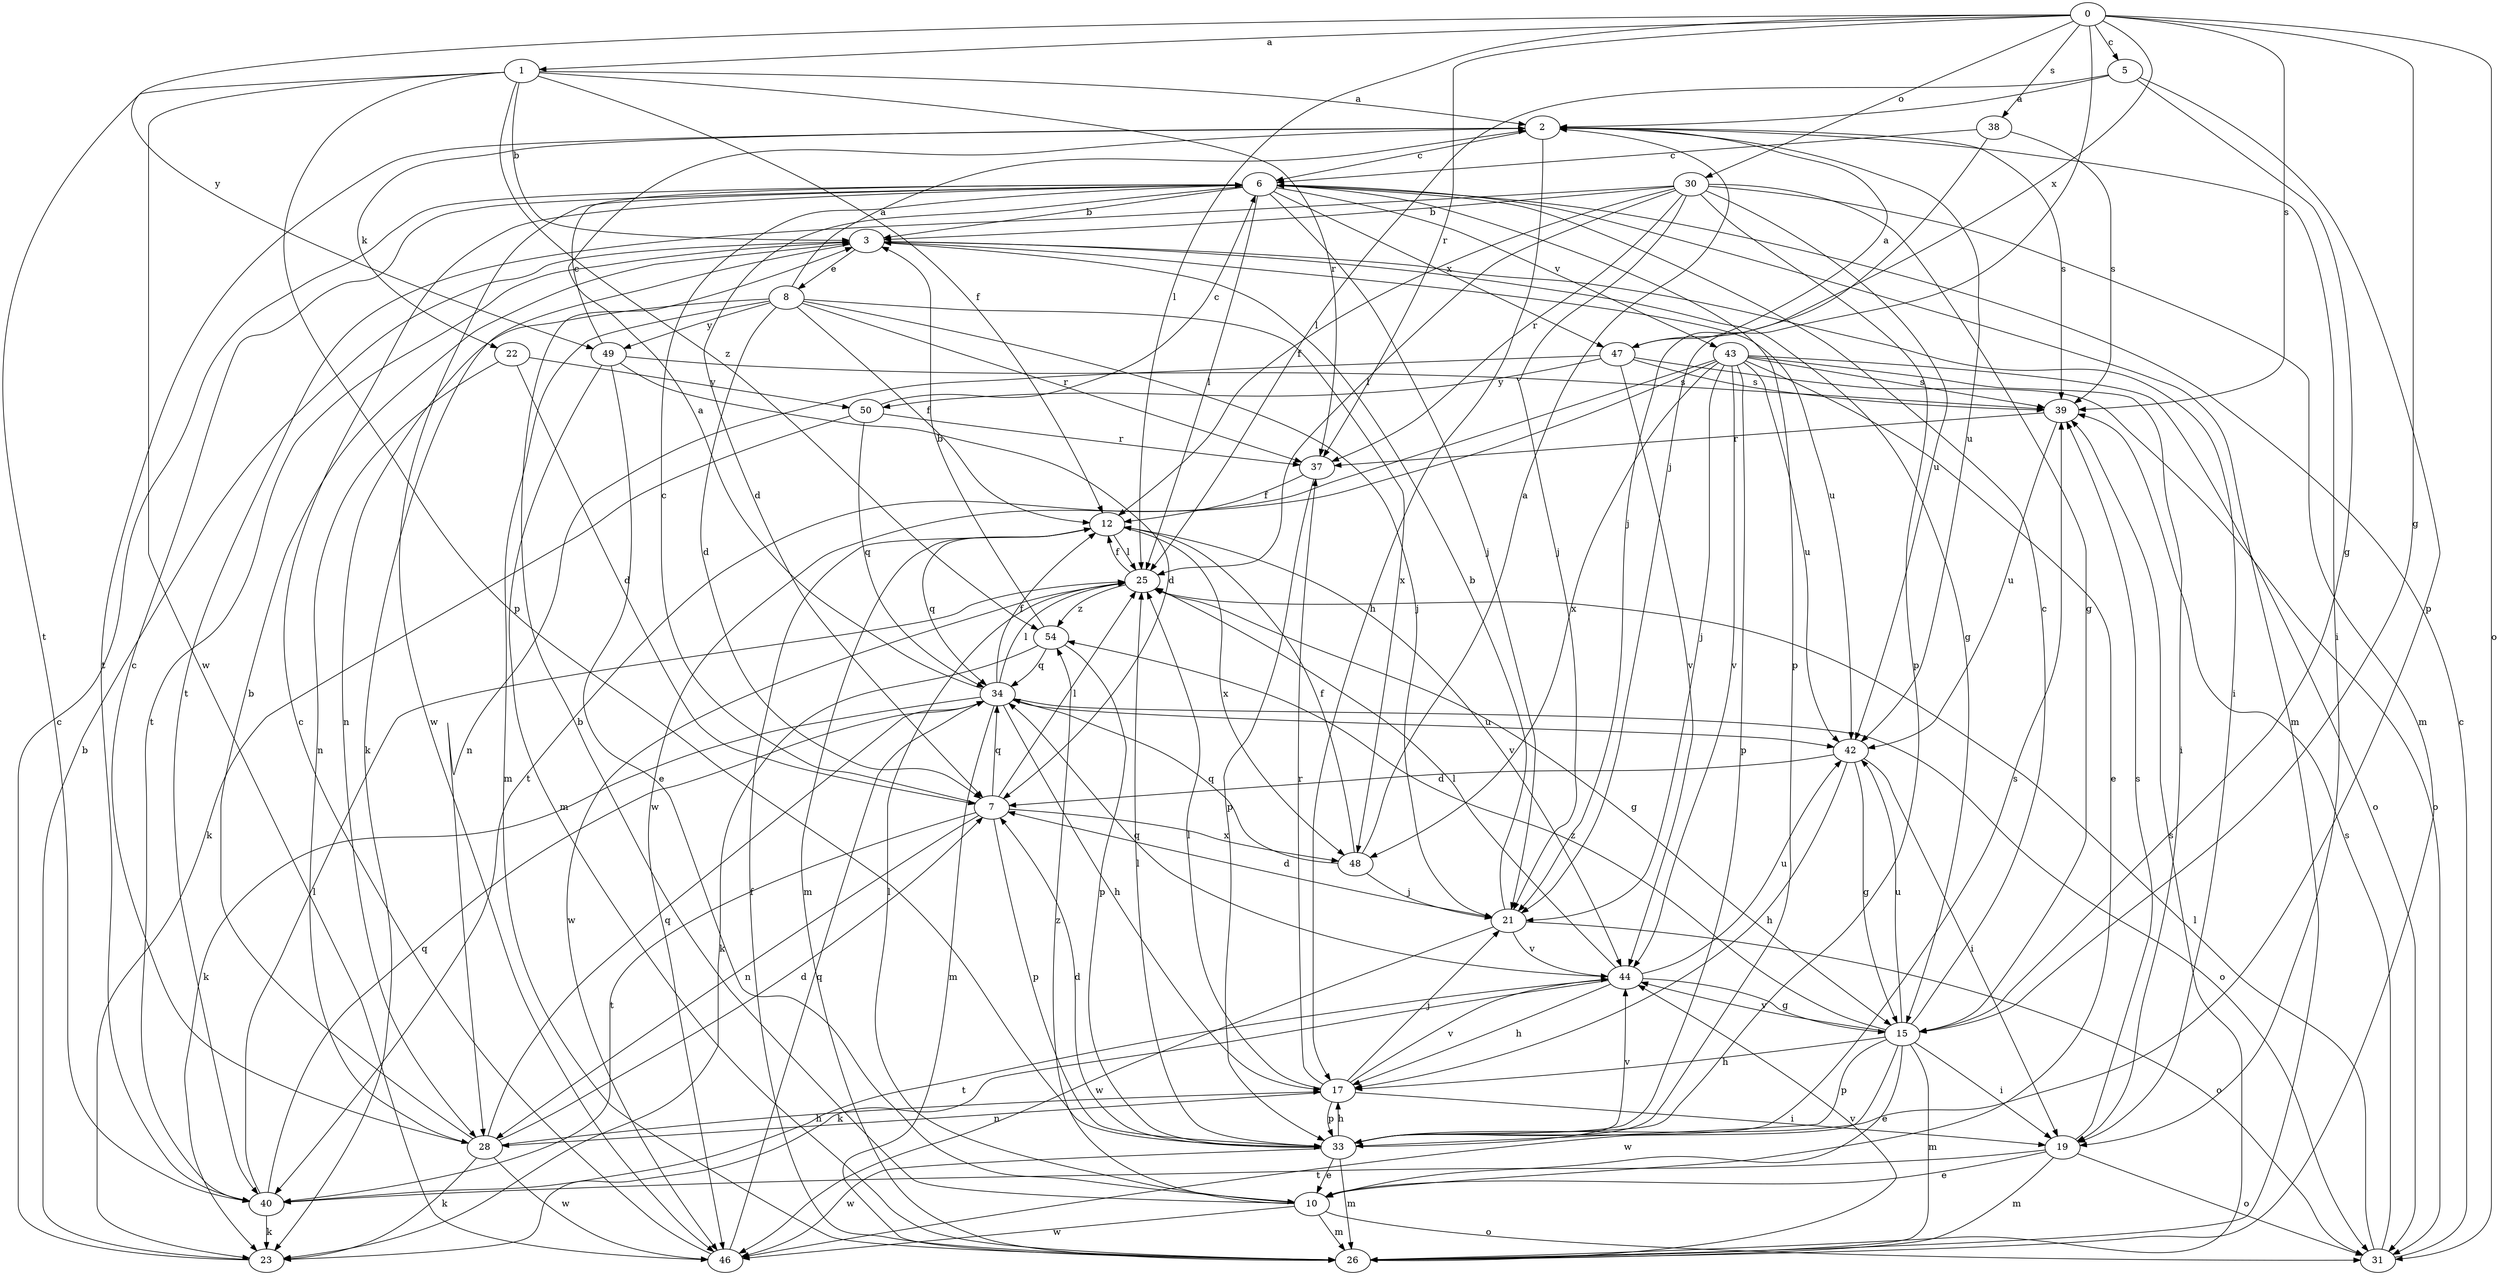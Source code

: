 strict digraph  {
0;
1;
2;
3;
5;
6;
7;
8;
10;
12;
15;
17;
19;
21;
22;
23;
25;
26;
28;
30;
31;
33;
34;
37;
38;
39;
40;
42;
43;
44;
46;
47;
48;
49;
50;
54;
0 -> 1  [label=a];
0 -> 5  [label=c];
0 -> 15  [label=g];
0 -> 21  [label=j];
0 -> 25  [label=l];
0 -> 30  [label=o];
0 -> 31  [label=o];
0 -> 37  [label=r];
0 -> 38  [label=s];
0 -> 39  [label=s];
0 -> 47  [label=x];
0 -> 49  [label=y];
1 -> 2  [label=a];
1 -> 3  [label=b];
1 -> 12  [label=f];
1 -> 33  [label=p];
1 -> 37  [label=r];
1 -> 40  [label=t];
1 -> 46  [label=w];
1 -> 54  [label=z];
2 -> 6  [label=c];
2 -> 17  [label=h];
2 -> 19  [label=i];
2 -> 22  [label=k];
2 -> 39  [label=s];
2 -> 40  [label=t];
2 -> 42  [label=u];
3 -> 8  [label=e];
3 -> 15  [label=g];
3 -> 19  [label=i];
3 -> 23  [label=k];
3 -> 40  [label=t];
3 -> 42  [label=u];
5 -> 2  [label=a];
5 -> 15  [label=g];
5 -> 25  [label=l];
5 -> 33  [label=p];
6 -> 3  [label=b];
6 -> 7  [label=d];
6 -> 21  [label=j];
6 -> 25  [label=l];
6 -> 26  [label=m];
6 -> 33  [label=p];
6 -> 43  [label=v];
6 -> 46  [label=w];
6 -> 47  [label=x];
7 -> 6  [label=c];
7 -> 25  [label=l];
7 -> 28  [label=n];
7 -> 33  [label=p];
7 -> 34  [label=q];
7 -> 40  [label=t];
7 -> 48  [label=x];
8 -> 2  [label=a];
8 -> 7  [label=d];
8 -> 12  [label=f];
8 -> 21  [label=j];
8 -> 26  [label=m];
8 -> 28  [label=n];
8 -> 37  [label=r];
8 -> 48  [label=x];
8 -> 49  [label=y];
10 -> 3  [label=b];
10 -> 25  [label=l];
10 -> 26  [label=m];
10 -> 31  [label=o];
10 -> 46  [label=w];
10 -> 54  [label=z];
12 -> 25  [label=l];
12 -> 26  [label=m];
12 -> 34  [label=q];
12 -> 44  [label=v];
12 -> 48  [label=x];
15 -> 6  [label=c];
15 -> 10  [label=e];
15 -> 17  [label=h];
15 -> 19  [label=i];
15 -> 26  [label=m];
15 -> 33  [label=p];
15 -> 42  [label=u];
15 -> 44  [label=v];
15 -> 46  [label=w];
15 -> 54  [label=z];
17 -> 19  [label=i];
17 -> 21  [label=j];
17 -> 25  [label=l];
17 -> 28  [label=n];
17 -> 33  [label=p];
17 -> 37  [label=r];
17 -> 44  [label=v];
19 -> 10  [label=e];
19 -> 26  [label=m];
19 -> 31  [label=o];
19 -> 39  [label=s];
19 -> 40  [label=t];
21 -> 3  [label=b];
21 -> 7  [label=d];
21 -> 31  [label=o];
21 -> 44  [label=v];
21 -> 46  [label=w];
22 -> 7  [label=d];
22 -> 28  [label=n];
22 -> 50  [label=y];
23 -> 3  [label=b];
23 -> 6  [label=c];
25 -> 12  [label=f];
25 -> 15  [label=g];
25 -> 46  [label=w];
25 -> 54  [label=z];
26 -> 12  [label=f];
26 -> 39  [label=s];
26 -> 44  [label=v];
28 -> 3  [label=b];
28 -> 6  [label=c];
28 -> 7  [label=d];
28 -> 17  [label=h];
28 -> 23  [label=k];
28 -> 34  [label=q];
28 -> 46  [label=w];
30 -> 3  [label=b];
30 -> 12  [label=f];
30 -> 15  [label=g];
30 -> 21  [label=j];
30 -> 25  [label=l];
30 -> 26  [label=m];
30 -> 33  [label=p];
30 -> 37  [label=r];
30 -> 40  [label=t];
30 -> 42  [label=u];
31 -> 6  [label=c];
31 -> 25  [label=l];
31 -> 39  [label=s];
33 -> 7  [label=d];
33 -> 10  [label=e];
33 -> 17  [label=h];
33 -> 25  [label=l];
33 -> 26  [label=m];
33 -> 39  [label=s];
33 -> 44  [label=v];
33 -> 46  [label=w];
34 -> 2  [label=a];
34 -> 12  [label=f];
34 -> 17  [label=h];
34 -> 23  [label=k];
34 -> 25  [label=l];
34 -> 26  [label=m];
34 -> 31  [label=o];
34 -> 42  [label=u];
37 -> 12  [label=f];
37 -> 33  [label=p];
38 -> 6  [label=c];
38 -> 21  [label=j];
38 -> 39  [label=s];
39 -> 37  [label=r];
39 -> 42  [label=u];
40 -> 23  [label=k];
40 -> 25  [label=l];
40 -> 34  [label=q];
42 -> 7  [label=d];
42 -> 15  [label=g];
42 -> 17  [label=h];
42 -> 19  [label=i];
43 -> 10  [label=e];
43 -> 19  [label=i];
43 -> 21  [label=j];
43 -> 31  [label=o];
43 -> 33  [label=p];
43 -> 39  [label=s];
43 -> 40  [label=t];
43 -> 42  [label=u];
43 -> 44  [label=v];
43 -> 46  [label=w];
43 -> 48  [label=x];
44 -> 15  [label=g];
44 -> 17  [label=h];
44 -> 23  [label=k];
44 -> 25  [label=l];
44 -> 34  [label=q];
44 -> 40  [label=t];
44 -> 42  [label=u];
46 -> 6  [label=c];
46 -> 34  [label=q];
47 -> 2  [label=a];
47 -> 28  [label=n];
47 -> 31  [label=o];
47 -> 39  [label=s];
47 -> 44  [label=v];
47 -> 50  [label=y];
48 -> 2  [label=a];
48 -> 12  [label=f];
48 -> 21  [label=j];
48 -> 34  [label=q];
49 -> 6  [label=c];
49 -> 7  [label=d];
49 -> 10  [label=e];
49 -> 26  [label=m];
49 -> 39  [label=s];
50 -> 6  [label=c];
50 -> 23  [label=k];
50 -> 34  [label=q];
50 -> 37  [label=r];
54 -> 3  [label=b];
54 -> 23  [label=k];
54 -> 33  [label=p];
54 -> 34  [label=q];
}

